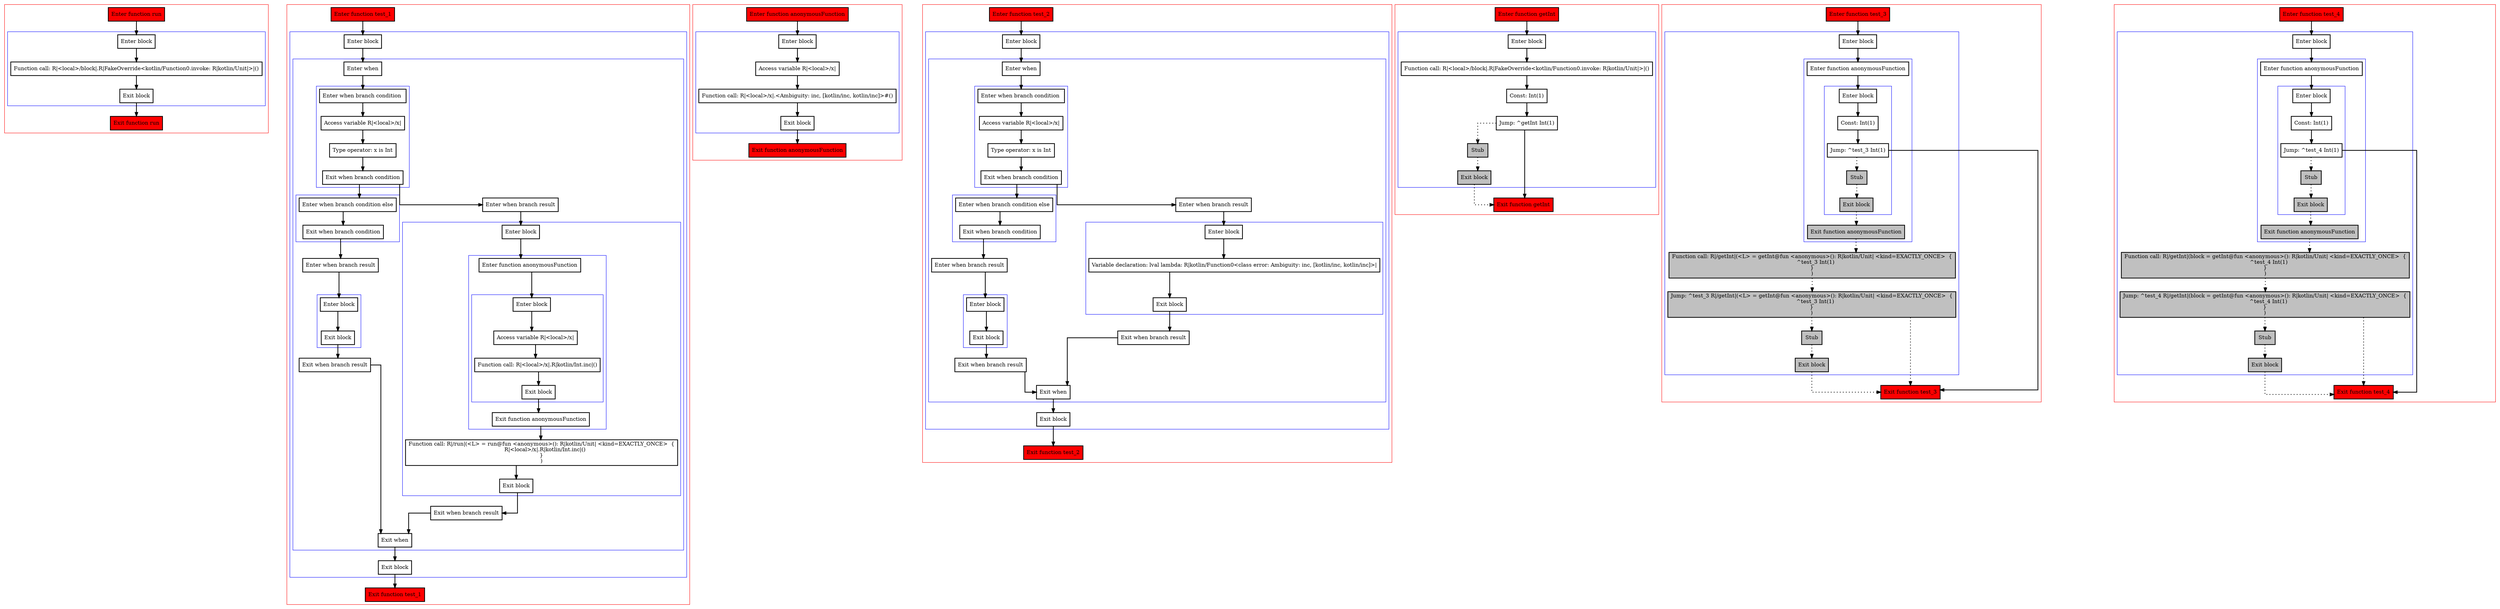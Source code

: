 digraph lambdas_kt {
  graph [splines=ortho nodesep=3]
  node [shape=box penwidth=2]
  edge [penwidth=2]

  subgraph cluster_0 {
    color=red
    0 [label="Enter function run" style="filled" fillcolor=red];
    subgraph cluster_1 {
      color=blue
      1 [label="Enter block"];
      2 [label="Function call: R|<local>/block|.R|FakeOverride<kotlin/Function0.invoke: R|kotlin/Unit|>|()"];
      3 [label="Exit block"];
    }
    4 [label="Exit function run" style="filled" fillcolor=red];
  }

  0 -> {1};
  1 -> {2};
  2 -> {3};
  3 -> {4};

  subgraph cluster_2 {
    color=red
    5 [label="Enter function test_1" style="filled" fillcolor=red];
    subgraph cluster_3 {
      color=blue
      6 [label="Enter block"];
      subgraph cluster_4 {
        color=blue
        7 [label="Enter when"];
        subgraph cluster_5 {
          color=blue
          8 [label="Enter when branch condition "];
          9 [label="Access variable R|<local>/x|"];
          10 [label="Type operator: x is Int"];
          11 [label="Exit when branch condition"];
        }
        subgraph cluster_6 {
          color=blue
          12 [label="Enter when branch condition else"];
          13 [label="Exit when branch condition"];
        }
        14 [label="Enter when branch result"];
        subgraph cluster_7 {
          color=blue
          15 [label="Enter block"];
          16 [label="Exit block"];
        }
        17 [label="Exit when branch result"];
        18 [label="Enter when branch result"];
        subgraph cluster_8 {
          color=blue
          19 [label="Enter block"];
          subgraph cluster_9 {
            color=blue
            20 [label="Enter function anonymousFunction"];
            subgraph cluster_10 {
              color=blue
              21 [label="Enter block"];
              22 [label="Access variable R|<local>/x|"];
              23 [label="Function call: R|<local>/x|.R|kotlin/Int.inc|()"];
              24 [label="Exit block"];
            }
            25 [label="Exit function anonymousFunction"];
          }
          26 [label="Function call: R|/run|(<L> = run@fun <anonymous>(): R|kotlin/Unit| <kind=EXACTLY_ONCE>  {
    R|<local>/x|.R|kotlin/Int.inc|()
}
)"];
          27 [label="Exit block"];
        }
        28 [label="Exit when branch result"];
        29 [label="Exit when"];
      }
      30 [label="Exit block"];
    }
    31 [label="Exit function test_1" style="filled" fillcolor=red];
  }

  5 -> {6};
  6 -> {7};
  7 -> {8};
  8 -> {9};
  9 -> {10};
  10 -> {11};
  11 -> {18 12};
  12 -> {13};
  13 -> {14};
  14 -> {15};
  15 -> {16};
  16 -> {17};
  17 -> {29};
  18 -> {19};
  19 -> {20};
  20 -> {21};
  21 -> {22};
  22 -> {23};
  23 -> {24};
  24 -> {25};
  25 -> {26};
  26 -> {27};
  27 -> {28};
  28 -> {29};
  29 -> {30};
  30 -> {31};

  subgraph cluster_11 {
    color=red
    32 [label="Enter function anonymousFunction" style="filled" fillcolor=red];
    subgraph cluster_12 {
      color=blue
      33 [label="Enter block"];
      34 [label="Access variable R|<local>/x|"];
      35 [label="Function call: R|<local>/x|.<Ambiguity: inc, [kotlin/inc, kotlin/inc]>#()"];
      36 [label="Exit block"];
    }
    37 [label="Exit function anonymousFunction" style="filled" fillcolor=red];
  }

  32 -> {33};
  33 -> {34};
  34 -> {35};
  35 -> {36};
  36 -> {37};

  subgraph cluster_13 {
    color=red
    38 [label="Enter function test_2" style="filled" fillcolor=red];
    subgraph cluster_14 {
      color=blue
      39 [label="Enter block"];
      subgraph cluster_15 {
        color=blue
        40 [label="Enter when"];
        subgraph cluster_16 {
          color=blue
          41 [label="Enter when branch condition "];
          42 [label="Access variable R|<local>/x|"];
          43 [label="Type operator: x is Int"];
          44 [label="Exit when branch condition"];
        }
        subgraph cluster_17 {
          color=blue
          45 [label="Enter when branch condition else"];
          46 [label="Exit when branch condition"];
        }
        47 [label="Enter when branch result"];
        subgraph cluster_18 {
          color=blue
          48 [label="Enter block"];
          49 [label="Exit block"];
        }
        50 [label="Exit when branch result"];
        51 [label="Enter when branch result"];
        subgraph cluster_19 {
          color=blue
          52 [label="Enter block"];
          53 [label="Variable declaration: lval lambda: R|kotlin/Function0<class error: Ambiguity: inc, [kotlin/inc, kotlin/inc]>|"];
          54 [label="Exit block"];
        }
        55 [label="Exit when branch result"];
        56 [label="Exit when"];
      }
      57 [label="Exit block"];
    }
    58 [label="Exit function test_2" style="filled" fillcolor=red];
  }

  38 -> {39};
  39 -> {40};
  40 -> {41};
  41 -> {42};
  42 -> {43};
  43 -> {44};
  44 -> {51 45};
  45 -> {46};
  46 -> {47};
  47 -> {48};
  48 -> {49};
  49 -> {50};
  50 -> {56};
  51 -> {52};
  52 -> {53};
  53 -> {54};
  54 -> {55};
  55 -> {56};
  56 -> {57};
  57 -> {58};

  subgraph cluster_20 {
    color=red
    59 [label="Enter function getInt" style="filled" fillcolor=red];
    subgraph cluster_21 {
      color=blue
      60 [label="Enter block"];
      61 [label="Function call: R|<local>/block|.R|FakeOverride<kotlin/Function0.invoke: R|kotlin/Unit|>|()"];
      62 [label="Const: Int(1)"];
      63 [label="Jump: ^getInt Int(1)"];
      64 [label="Stub" style="filled" fillcolor=gray];
      65 [label="Exit block" style="filled" fillcolor=gray];
    }
    66 [label="Exit function getInt" style="filled" fillcolor=red];
  }

  59 -> {60};
  60 -> {61};
  61 -> {62};
  62 -> {63};
  63 -> {66};
  63 -> {64} [style=dotted];
  64 -> {65} [style=dotted];
  65 -> {66} [style=dotted];

  subgraph cluster_22 {
    color=red
    67 [label="Enter function test_3" style="filled" fillcolor=red];
    subgraph cluster_23 {
      color=blue
      68 [label="Enter block"];
      subgraph cluster_24 {
        color=blue
        69 [label="Enter function anonymousFunction"];
        subgraph cluster_25 {
          color=blue
          70 [label="Enter block"];
          71 [label="Const: Int(1)"];
          72 [label="Jump: ^test_3 Int(1)"];
          73 [label="Stub" style="filled" fillcolor=gray];
          74 [label="Exit block" style="filled" fillcolor=gray];
        }
        75 [label="Exit function anonymousFunction" style="filled" fillcolor=gray];
      }
      76 [label="Function call: R|/getInt|(<L> = getInt@fun <anonymous>(): R|kotlin/Unit| <kind=EXACTLY_ONCE>  {
    ^test_3 Int(1)
}
)" style="filled" fillcolor=gray];
      77 [label="Jump: ^test_3 R|/getInt|(<L> = getInt@fun <anonymous>(): R|kotlin/Unit| <kind=EXACTLY_ONCE>  {
    ^test_3 Int(1)
}
)" style="filled" fillcolor=gray];
      78 [label="Stub" style="filled" fillcolor=gray];
      79 [label="Exit block" style="filled" fillcolor=gray];
    }
    80 [label="Exit function test_3" style="filled" fillcolor=red];
  }

  67 -> {68};
  68 -> {69};
  69 -> {70};
  70 -> {71};
  71 -> {72};
  72 -> {80};
  72 -> {73} [style=dotted];
  73 -> {74} [style=dotted];
  74 -> {75} [style=dotted];
  75 -> {76} [style=dotted];
  76 -> {77} [style=dotted];
  77 -> {80 78} [style=dotted];
  78 -> {79} [style=dotted];
  79 -> {80} [style=dotted];

  subgraph cluster_26 {
    color=red
    81 [label="Enter function test_4" style="filled" fillcolor=red];
    subgraph cluster_27 {
      color=blue
      82 [label="Enter block"];
      subgraph cluster_28 {
        color=blue
        83 [label="Enter function anonymousFunction"];
        subgraph cluster_29 {
          color=blue
          84 [label="Enter block"];
          85 [label="Const: Int(1)"];
          86 [label="Jump: ^test_4 Int(1)"];
          87 [label="Stub" style="filled" fillcolor=gray];
          88 [label="Exit block" style="filled" fillcolor=gray];
        }
        89 [label="Exit function anonymousFunction" style="filled" fillcolor=gray];
      }
      90 [label="Function call: R|/getInt|(block = getInt@fun <anonymous>(): R|kotlin/Unit| <kind=EXACTLY_ONCE>  {
    ^test_4 Int(1)
}
)" style="filled" fillcolor=gray];
      91 [label="Jump: ^test_4 R|/getInt|(block = getInt@fun <anonymous>(): R|kotlin/Unit| <kind=EXACTLY_ONCE>  {
    ^test_4 Int(1)
}
)" style="filled" fillcolor=gray];
      92 [label="Stub" style="filled" fillcolor=gray];
      93 [label="Exit block" style="filled" fillcolor=gray];
    }
    94 [label="Exit function test_4" style="filled" fillcolor=red];
  }

  81 -> {82};
  82 -> {83};
  83 -> {84};
  84 -> {85};
  85 -> {86};
  86 -> {94};
  86 -> {87} [style=dotted];
  87 -> {88} [style=dotted];
  88 -> {89} [style=dotted];
  89 -> {90} [style=dotted];
  90 -> {91} [style=dotted];
  91 -> {94 92} [style=dotted];
  92 -> {93} [style=dotted];
  93 -> {94} [style=dotted];

}
